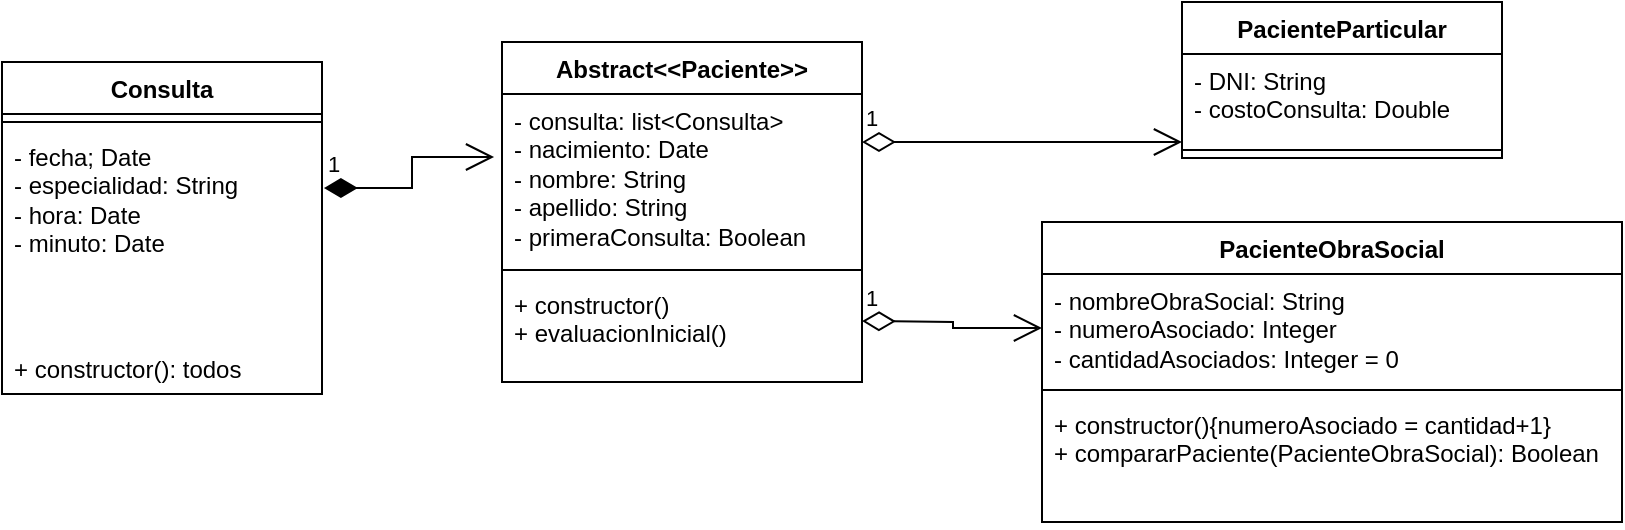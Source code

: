 <mxfile version="22.1.1" type="device">
  <diagram name="Page-1" id="ew-dvANSZyBn9Rx9L5-l">
    <mxGraphModel dx="1434" dy="779" grid="1" gridSize="10" guides="1" tooltips="1" connect="1" arrows="1" fold="1" page="1" pageScale="1" pageWidth="850" pageHeight="1100" math="0" shadow="0">
      <root>
        <mxCell id="0" />
        <mxCell id="1" parent="0" />
        <mxCell id="mxR7VmcUtrMVDYIFzpjA-1" value="Abstract&amp;lt;&amp;lt;Paciente&amp;gt;&amp;gt;" style="swimlane;fontStyle=1;align=center;verticalAlign=top;childLayout=stackLayout;horizontal=1;startSize=26;horizontalStack=0;resizeParent=1;resizeParentMax=0;resizeLast=0;collapsible=1;marginBottom=0;whiteSpace=wrap;html=1;" vertex="1" parent="1">
          <mxGeometry x="260" y="60" width="180" height="170" as="geometry" />
        </mxCell>
        <mxCell id="mxR7VmcUtrMVDYIFzpjA-2" value="- consulta: list&amp;lt;Consulta&amp;gt;&lt;br&gt;- nacimiento: Date&lt;br&gt;- nombre: String&lt;br&gt;- apellido: String&lt;br&gt;- primeraConsulta: Boolean" style="text;strokeColor=none;fillColor=none;align=left;verticalAlign=top;spacingLeft=4;spacingRight=4;overflow=hidden;rotatable=0;points=[[0,0.5],[1,0.5]];portConstraint=eastwest;whiteSpace=wrap;html=1;" vertex="1" parent="mxR7VmcUtrMVDYIFzpjA-1">
          <mxGeometry y="26" width="180" height="84" as="geometry" />
        </mxCell>
        <mxCell id="mxR7VmcUtrMVDYIFzpjA-3" value="" style="line;strokeWidth=1;fillColor=none;align=left;verticalAlign=middle;spacingTop=-1;spacingLeft=3;spacingRight=3;rotatable=0;labelPosition=right;points=[];portConstraint=eastwest;strokeColor=inherit;" vertex="1" parent="mxR7VmcUtrMVDYIFzpjA-1">
          <mxGeometry y="110" width="180" height="8" as="geometry" />
        </mxCell>
        <mxCell id="mxR7VmcUtrMVDYIFzpjA-4" value="+ constructor()&lt;br&gt;+ evaluacionInicial()" style="text;strokeColor=none;fillColor=none;align=left;verticalAlign=top;spacingLeft=4;spacingRight=4;overflow=hidden;rotatable=0;points=[[0,0.5],[1,0.5]];portConstraint=eastwest;whiteSpace=wrap;html=1;" vertex="1" parent="mxR7VmcUtrMVDYIFzpjA-1">
          <mxGeometry y="118" width="180" height="52" as="geometry" />
        </mxCell>
        <mxCell id="mxR7VmcUtrMVDYIFzpjA-5" value="Consulta" style="swimlane;fontStyle=1;align=center;verticalAlign=top;childLayout=stackLayout;horizontal=1;startSize=26;horizontalStack=0;resizeParent=1;resizeParentMax=0;resizeLast=0;collapsible=1;marginBottom=0;whiteSpace=wrap;html=1;" vertex="1" parent="1">
          <mxGeometry x="10" y="70" width="160" height="166" as="geometry" />
        </mxCell>
        <mxCell id="mxR7VmcUtrMVDYIFzpjA-7" value="" style="line;strokeWidth=1;fillColor=none;align=left;verticalAlign=middle;spacingTop=-1;spacingLeft=3;spacingRight=3;rotatable=0;labelPosition=right;points=[];portConstraint=eastwest;strokeColor=inherit;" vertex="1" parent="mxR7VmcUtrMVDYIFzpjA-5">
          <mxGeometry y="26" width="160" height="8" as="geometry" />
        </mxCell>
        <mxCell id="mxR7VmcUtrMVDYIFzpjA-6" value="- fecha; Date&lt;br&gt;- especialidad: String&lt;br&gt;- hora: Date&lt;br&gt;- minuto: Date" style="text;strokeColor=none;fillColor=none;align=left;verticalAlign=top;spacingLeft=4;spacingRight=4;overflow=hidden;rotatable=0;points=[[0,0.5],[1,0.5]];portConstraint=eastwest;whiteSpace=wrap;html=1;" vertex="1" parent="mxR7VmcUtrMVDYIFzpjA-5">
          <mxGeometry y="34" width="160" height="106" as="geometry" />
        </mxCell>
        <mxCell id="mxR7VmcUtrMVDYIFzpjA-8" value="+ constructor(): todos" style="text;strokeColor=none;fillColor=none;align=left;verticalAlign=top;spacingLeft=4;spacingRight=4;overflow=hidden;rotatable=0;points=[[0,0.5],[1,0.5]];portConstraint=eastwest;whiteSpace=wrap;html=1;" vertex="1" parent="mxR7VmcUtrMVDYIFzpjA-5">
          <mxGeometry y="140" width="160" height="26" as="geometry" />
        </mxCell>
        <mxCell id="mxR7VmcUtrMVDYIFzpjA-13" value="PacienteParticular" style="swimlane;fontStyle=1;align=center;verticalAlign=top;childLayout=stackLayout;horizontal=1;startSize=26;horizontalStack=0;resizeParent=1;resizeParentMax=0;resizeLast=0;collapsible=1;marginBottom=0;whiteSpace=wrap;html=1;" vertex="1" parent="1">
          <mxGeometry x="600" y="40" width="160" height="78" as="geometry" />
        </mxCell>
        <mxCell id="mxR7VmcUtrMVDYIFzpjA-14" value="- DNI: String&lt;br&gt;- costoConsulta: Double" style="text;strokeColor=none;fillColor=none;align=left;verticalAlign=top;spacingLeft=4;spacingRight=4;overflow=hidden;rotatable=0;points=[[0,0.5],[1,0.5]];portConstraint=eastwest;whiteSpace=wrap;html=1;" vertex="1" parent="mxR7VmcUtrMVDYIFzpjA-13">
          <mxGeometry y="26" width="160" height="44" as="geometry" />
        </mxCell>
        <mxCell id="mxR7VmcUtrMVDYIFzpjA-15" value="" style="line;strokeWidth=1;fillColor=none;align=left;verticalAlign=middle;spacingTop=-1;spacingLeft=3;spacingRight=3;rotatable=0;labelPosition=right;points=[];portConstraint=eastwest;strokeColor=inherit;" vertex="1" parent="mxR7VmcUtrMVDYIFzpjA-13">
          <mxGeometry y="70" width="160" height="8" as="geometry" />
        </mxCell>
        <mxCell id="mxR7VmcUtrMVDYIFzpjA-17" value="PacienteObraSocial" style="swimlane;fontStyle=1;align=center;verticalAlign=top;childLayout=stackLayout;horizontal=1;startSize=26;horizontalStack=0;resizeParent=1;resizeParentMax=0;resizeLast=0;collapsible=1;marginBottom=0;whiteSpace=wrap;html=1;" vertex="1" parent="1">
          <mxGeometry x="530" y="150" width="290" height="150" as="geometry" />
        </mxCell>
        <mxCell id="mxR7VmcUtrMVDYIFzpjA-18" value="- nombreObraSocial: String&lt;br&gt;- numeroAsociado: Integer&lt;br&gt;- cantidadAsociados: Integer = 0" style="text;strokeColor=none;fillColor=none;align=left;verticalAlign=top;spacingLeft=4;spacingRight=4;overflow=hidden;rotatable=0;points=[[0,0.5],[1,0.5]];portConstraint=eastwest;whiteSpace=wrap;html=1;" vertex="1" parent="mxR7VmcUtrMVDYIFzpjA-17">
          <mxGeometry y="26" width="290" height="54" as="geometry" />
        </mxCell>
        <mxCell id="mxR7VmcUtrMVDYIFzpjA-19" value="" style="line;strokeWidth=1;fillColor=none;align=left;verticalAlign=middle;spacingTop=-1;spacingLeft=3;spacingRight=3;rotatable=0;labelPosition=right;points=[];portConstraint=eastwest;strokeColor=inherit;" vertex="1" parent="mxR7VmcUtrMVDYIFzpjA-17">
          <mxGeometry y="80" width="290" height="8" as="geometry" />
        </mxCell>
        <mxCell id="mxR7VmcUtrMVDYIFzpjA-20" value="+ constructor(){numeroAsociado = cantidad+1}&lt;br&gt;+ compararPaciente(PacienteObraSocial): Boolean" style="text;strokeColor=none;fillColor=none;align=left;verticalAlign=top;spacingLeft=4;spacingRight=4;overflow=hidden;rotatable=0;points=[[0,0.5],[1,0.5]];portConstraint=eastwest;whiteSpace=wrap;html=1;" vertex="1" parent="mxR7VmcUtrMVDYIFzpjA-17">
          <mxGeometry y="88" width="290" height="62" as="geometry" />
        </mxCell>
        <mxCell id="mxR7VmcUtrMVDYIFzpjA-21" value="1" style="endArrow=open;html=1;endSize=12;startArrow=diamondThin;startSize=14;startFill=1;edgeStyle=orthogonalEdgeStyle;align=left;verticalAlign=bottom;rounded=0;entryX=-0.022;entryY=0.375;entryDx=0;entryDy=0;entryPerimeter=0;exitX=1.006;exitY=0.274;exitDx=0;exitDy=0;exitPerimeter=0;" edge="1" parent="1" source="mxR7VmcUtrMVDYIFzpjA-6" target="mxR7VmcUtrMVDYIFzpjA-2">
          <mxGeometry x="-1" y="3" relative="1" as="geometry">
            <mxPoint x="180" y="140" as="sourcePoint" />
            <mxPoint x="250" y="140" as="targetPoint" />
          </mxGeometry>
        </mxCell>
        <mxCell id="mxR7VmcUtrMVDYIFzpjA-23" value="1" style="endArrow=open;html=1;endSize=12;startArrow=diamondThin;startSize=14;startFill=0;edgeStyle=orthogonalEdgeStyle;align=left;verticalAlign=bottom;rounded=0;entryX=0;entryY=0.5;entryDx=0;entryDy=0;" edge="1" parent="1" target="mxR7VmcUtrMVDYIFzpjA-18">
          <mxGeometry x="-1" y="3" relative="1" as="geometry">
            <mxPoint x="440" y="199.5" as="sourcePoint" />
            <mxPoint x="520" y="200" as="targetPoint" />
          </mxGeometry>
        </mxCell>
        <mxCell id="mxR7VmcUtrMVDYIFzpjA-22" value="1" style="endArrow=open;html=1;endSize=12;startArrow=diamondThin;startSize=14;startFill=0;edgeStyle=orthogonalEdgeStyle;align=left;verticalAlign=bottom;rounded=0;" edge="1" parent="1">
          <mxGeometry x="-1" y="3" relative="1" as="geometry">
            <mxPoint x="440" y="110" as="sourcePoint" />
            <mxPoint x="600" y="110" as="targetPoint" />
          </mxGeometry>
        </mxCell>
      </root>
    </mxGraphModel>
  </diagram>
</mxfile>
